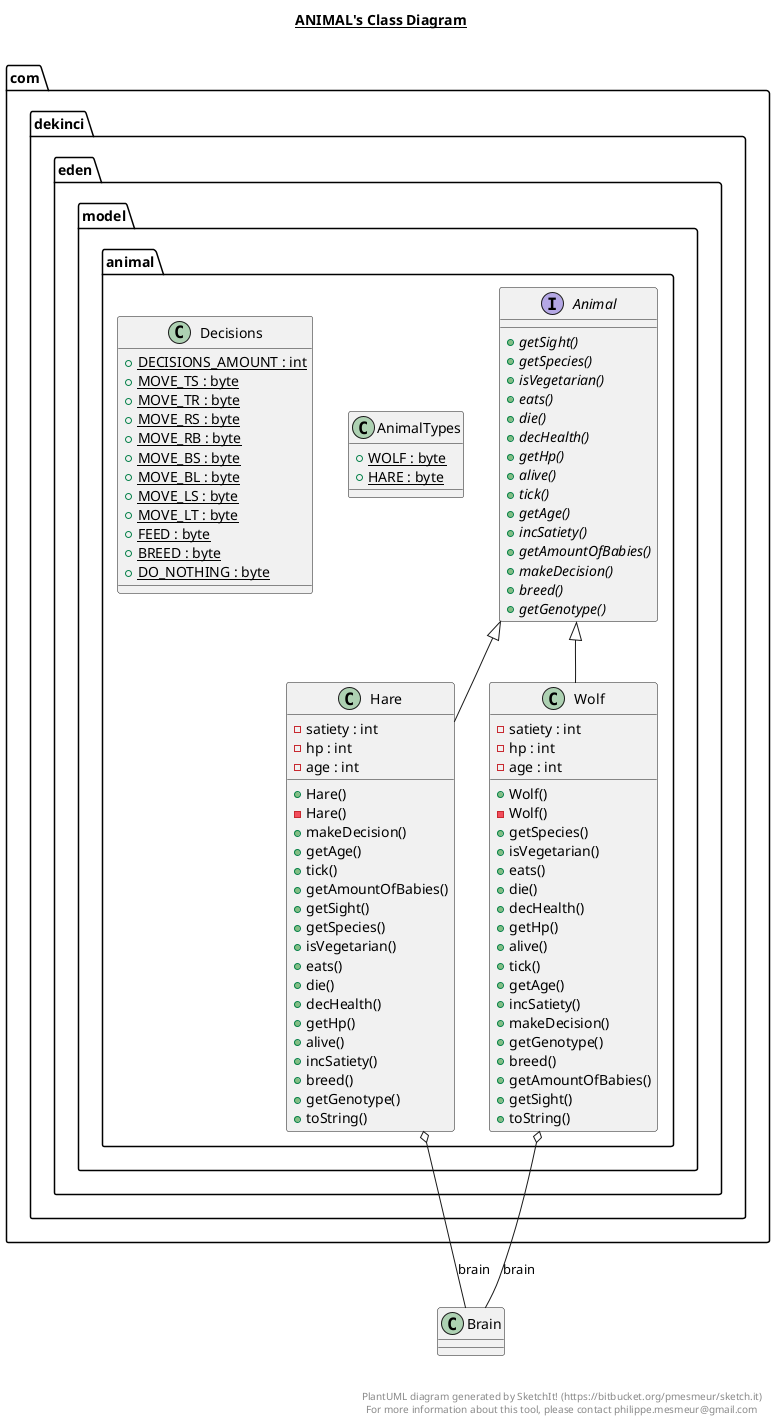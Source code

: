 @startuml

title __ANIMAL's Class Diagram__\n

  package com.dekinci.eden {
    package com.dekinci.eden.model {
      package com.dekinci.eden.model.animal {
        interface Animal {
            {abstract} + getSight()
            {abstract} + getSpecies()
            {abstract} + isVegetarian()
            {abstract} + eats()
            {abstract} + die()
            {abstract} + decHealth()
            {abstract} + getHp()
            {abstract} + alive()
            {abstract} + tick()
            {abstract} + getAge()
            {abstract} + incSatiety()
            {abstract} + getAmountOfBabies()
            {abstract} + makeDecision()
            {abstract} + breed()
            {abstract} + getGenotype()
        }
      }
    }
  }
  

  package com.dekinci.eden {
    package com.dekinci.eden.model {
      package com.dekinci.eden.model.animal {
        class AnimalTypes {
            {static} + WOLF : byte
            {static} + HARE : byte
        }
      }
    }
  }
  

  package com.dekinci.eden {
    package com.dekinci.eden.model {
      package com.dekinci.eden.model.animal {
        class Decisions {
            {static} + DECISIONS_AMOUNT : int
            {static} + MOVE_TS : byte
            {static} + MOVE_TR : byte
            {static} + MOVE_RS : byte
            {static} + MOVE_RB : byte
            {static} + MOVE_BS : byte
            {static} + MOVE_BL : byte
            {static} + MOVE_LS : byte
            {static} + MOVE_LT : byte
            {static} + FEED : byte
            {static} + BREED : byte
            {static} + DO_NOTHING : byte
        }
      }
    }
  }
  

  package com.dekinci.eden {
    package com.dekinci.eden.model {
      package com.dekinci.eden.model.animal {
        class Hare {
            - satiety : int
            - hp : int
            - age : int
            + Hare()
            - Hare()
            + makeDecision()
            + getAge()
            + tick()
            + getAmountOfBabies()
            + getSight()
            + getSpecies()
            + isVegetarian()
            + eats()
            + die()
            + decHealth()
            + getHp()
            + alive()
            + incSatiety()
            + breed()
            + getGenotype()
            + toString()
        }
      }
    }
  }
  

  package com.dekinci.eden {
    package com.dekinci.eden.model {
      package com.dekinci.eden.model.animal {
        class Wolf {
            - satiety : int
            - hp : int
            - age : int
            + Wolf()
            - Wolf()
            + getSpecies()
            + isVegetarian()
            + eats()
            + die()
            + decHealth()
            + getHp()
            + alive()
            + tick()
            + getAge()
            + incSatiety()
            + makeDecision()
            + getGenotype()
            + breed()
            + getAmountOfBabies()
            + getSight()
            + toString()
        }
      }
    }
  }
  

  Hare -up-|> Animal
  Hare o-- Brain : brain
  Wolf -up-|> Animal
  Wolf o-- Brain : brain


right footer


PlantUML diagram generated by SketchIt! (https://bitbucket.org/pmesmeur/sketch.it)
For more information about this tool, please contact philippe.mesmeur@gmail.com
endfooter

@enduml
